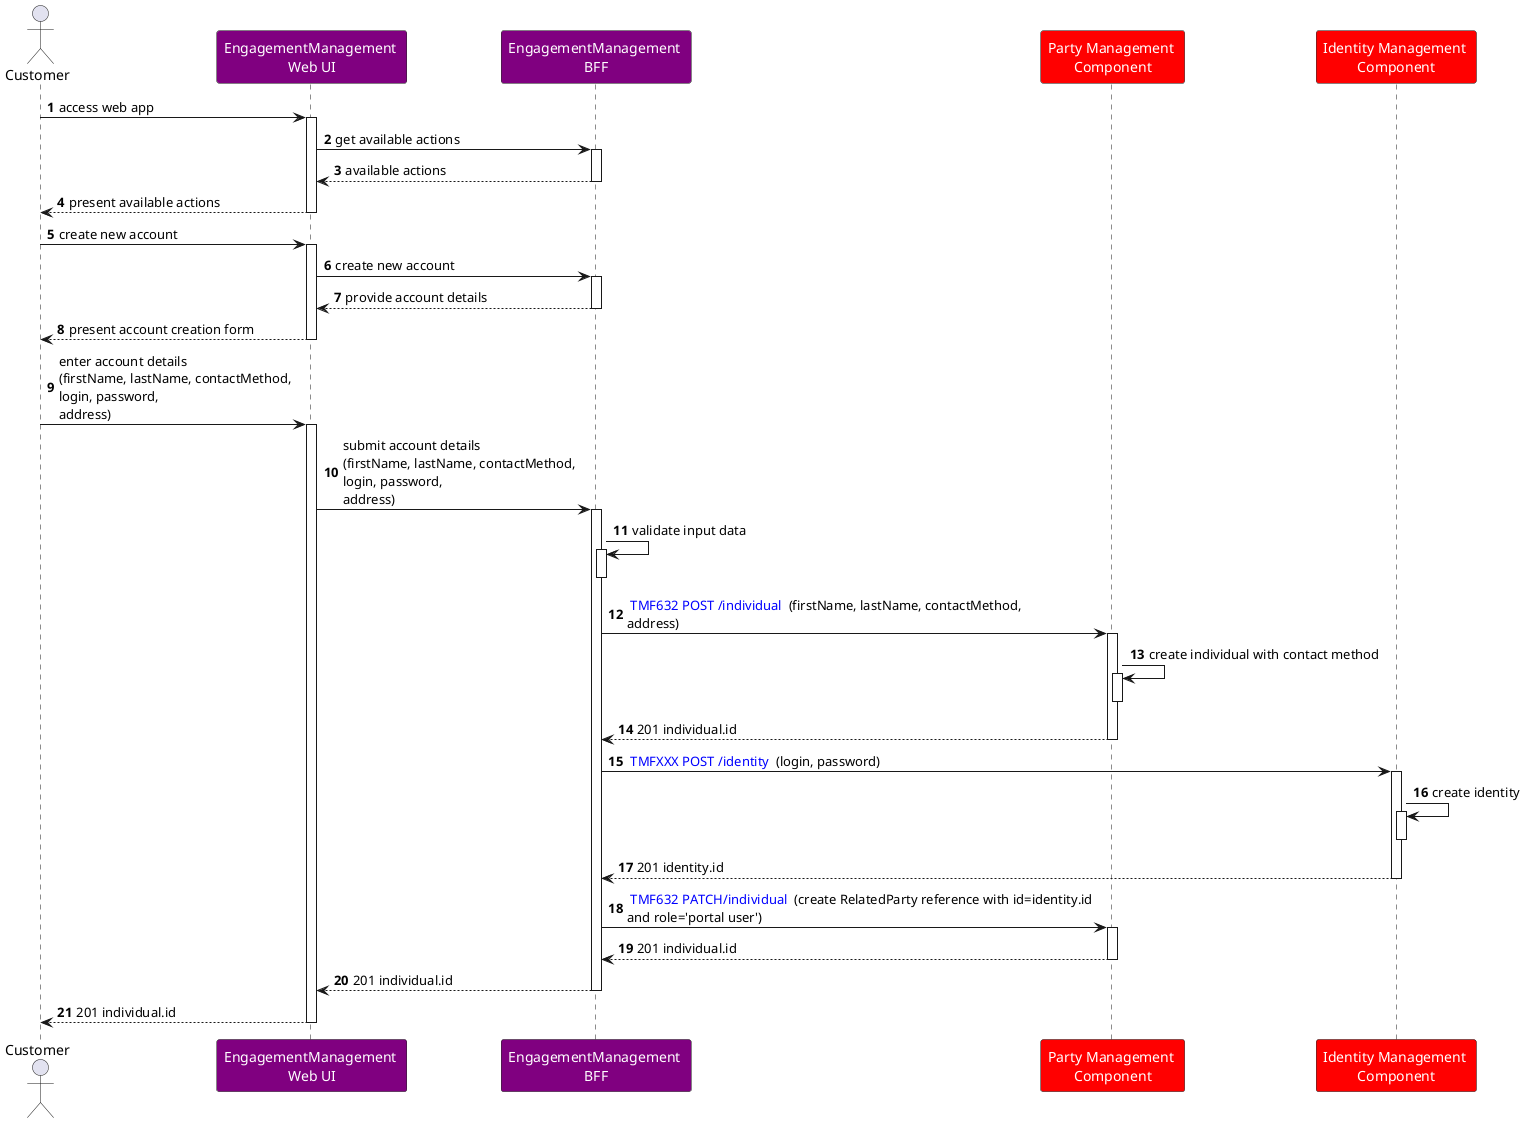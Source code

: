 @startuml
skinparam ParticipantFontColor automatic
actor Customer

autonumber

participant "EngagementManagement \nWeb UI" as EngagementManagementUI #Purple
participant "EngagementManagement \nBFF" as EngagementManagementBFF #Purple

Customer -> EngagementManagementUI: access web app
activate EngagementManagementUI
        EngagementManagementUI -> EngagementManagementBFF: get available actions
        activate EngagementManagementBFF
        EngagementManagementBFF --> EngagementManagementUI: available actions
        deactivate EngagementManagementBFF
EngagementManagementUI --> Customer: present available actions
deactivate EngagementManagementUI

Customer -> EngagementManagementUI: create new account
activate EngagementManagementUI
    EngagementManagementUI -> EngagementManagementBFF: create new account
    activate EngagementManagementBFF
    EngagementManagementBFF --> EngagementManagementUI: provide account details
    deactivate EngagementManagementBFF
EngagementManagementUI --> Customer: present account creation form
deactivate EngagementManagementUI

Customer -> EngagementManagementUI: enter account details \n(firstName, lastName, contactMethod, \nlogin, password, \naddress)
activate EngagementManagementUI
    EngagementManagementUI -> EngagementManagementBFF: submit account details \n(firstName, lastName, contactMethod, \nlogin, password, \naddress)
    activate EngagementManagementBFF
        EngagementManagementBFF -> EngagementManagementBFF: validate input data
        activate EngagementManagementBFF
        deactivate EngagementManagementBFF

participant "Party Management \nComponent" as PartyManagement #Red

        EngagementManagementBFF -> PartyManagement: <font color=blue> TMF632 POST /individual </font> (firstName, lastName, contactMethod, \naddress)
        activate PartyManagement
            PartyManagement -> PartyManagement: create individual with contact method
            activate PartyManagement
            deactivate PartyManagement
        PartyManagement --> EngagementManagementBFF: 201 individual.id
        deactivate PartyManagement

participant "Identity Management \nComponent" as IdentityManagement #Red

    EngagementManagementBFF -> IdentityManagement: <font color=blue> TMFXXX POST /identity </font> (login, password)
    activate IdentityManagement
        IdentityManagement -> IdentityManagement: create identity
        activate IdentityManagement
        deactivate IdentityManagement
    IdentityManagement --> EngagementManagementBFF: 201 identity.id
    deactivate IdentityManagement

    EngagementManagementBFF -> PartyManagement: <font color=blue> TMF632 PATCH/individual </font> (create RelatedParty reference with id=identity.id \nand role='portal user')
    activate PartyManagement
    PartyManagement --> EngagementManagementBFF: 201 individual.id
    deactivate PartyManagement

    EngagementManagementBFF --> EngagementManagementUI  : 201 individual.id
    deactivate EngagementManagementBFF
EngagementManagementUI --> Customer: 201 individual.id
deactivate EngagementManagementUI

@enduml
